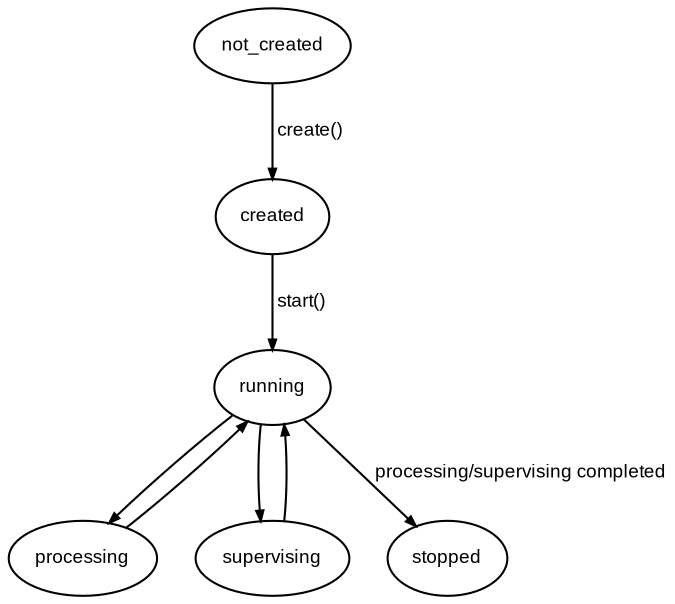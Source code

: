 digraph pyactors_state_diagram {

    // graph [ rankdir = "LR"];
    node [fontname=Arial,fontsize=9];
    edge [arrowsize=0.5,fontname=Arial,fontsize=9];

    // Nodes

    // Links

    not_created -> created [label=" create()"];
    created -> running [label=" start()"];
    running -> processing;
    processing -> running;
    running -> supervising;
    supervising -> running;
    running -> stopped [label=" processing/supervising completed"];

}

